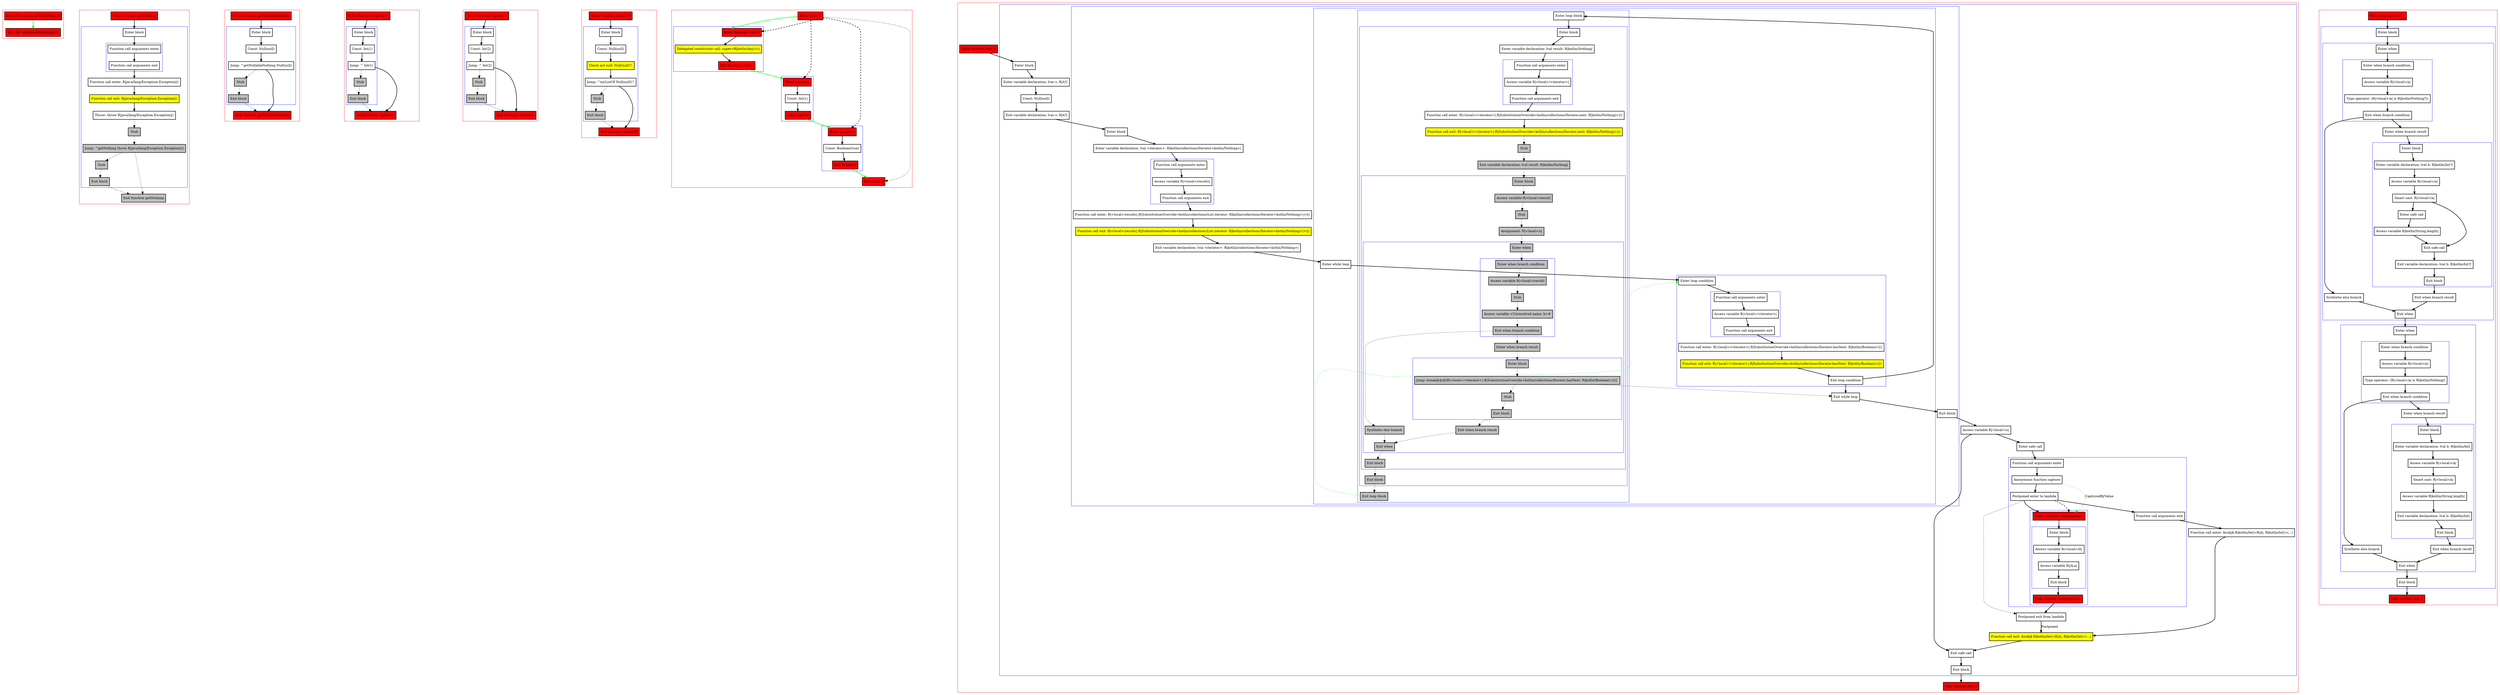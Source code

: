 digraph smartcastToNothing_kt {
    graph [nodesep=3]
    node [shape=box penwidth=2]
    edge [penwidth=2]

    subgraph cluster_0 {
        color=red
        0 [label="Enter file smartcastToNothing.kt" style="filled" fillcolor=red];
        1 [label="Exit file smartcastToNothing.kt" style="filled" fillcolor=red];
    }
    0 -> {1} [color=green];

    subgraph cluster_1 {
        color=red
        2 [label="Enter function getNothing" style="filled" fillcolor=red];
        subgraph cluster_2 {
            color=blue
            3 [label="Enter block"];
            subgraph cluster_3 {
                color=blue
                4 [label="Function call arguments enter"];
                5 [label="Function call arguments exit"];
            }
            6 [label="Function call enter: R|java/lang/Exception.Exception|()"];
            7 [label="Function call exit: R|java/lang/Exception.Exception|()" style="filled" fillcolor=yellow];
            8 [label="Throw: throw R|java/lang/Exception.Exception|()"];
            9 [label="Stub" style="filled" fillcolor=gray];
            10 [label="Jump: ^getNothing throw R|java/lang/Exception.Exception|()" style="filled" fillcolor=gray];
            11 [label="Stub" style="filled" fillcolor=gray];
            12 [label="Exit block" style="filled" fillcolor=gray];
        }
        13 [label="Exit function getNothing" style="filled" fillcolor=gray];
    }
    2 -> {3};
    3 -> {4};
    4 -> {5};
    5 -> {6};
    6 -> {7};
    7 -> {8};
    8 -> {9} [style=dotted];
    9 -> {10} [style=dotted];
    10 -> {11 13} [style=dotted];
    11 -> {12} [style=dotted];
    12 -> {13} [style=dotted];

    subgraph cluster_4 {
        color=red
        14 [label="Enter function getNullableNothing" style="filled" fillcolor=red];
        subgraph cluster_5 {
            color=blue
            15 [label="Enter block"];
            16 [label="Const: Null(null)"];
            17 [label="Jump: ^getNullableNothing Null(null)"];
            18 [label="Stub" style="filled" fillcolor=gray];
            19 [label="Exit block" style="filled" fillcolor=gray];
        }
        20 [label="Exit function getNullableNothing" style="filled" fillcolor=red];
    }
    14 -> {15};
    15 -> {16};
    16 -> {17};
    17 -> {20};
    17 -> {18} [style=dotted];
    18 -> {19} [style=dotted];
    19 -> {20} [style=dotted];

    subgraph cluster_6 {
        color=red
        21 [label="Enter function <getter>" style="filled" fillcolor=red];
        subgraph cluster_7 {
            color=blue
            22 [label="Enter block"];
            23 [label="Const: Int(1)"];
            24 [label="Jump: ^ Int(1)"];
            25 [label="Stub" style="filled" fillcolor=gray];
            26 [label="Exit block" style="filled" fillcolor=gray];
        }
        27 [label="Exit function <getter>" style="filled" fillcolor=red];
    }
    21 -> {22};
    22 -> {23};
    23 -> {24};
    24 -> {27};
    24 -> {25} [style=dotted];
    25 -> {26} [style=dotted];
    26 -> {27} [style=dotted];

    subgraph cluster_8 {
        color=red
        28 [label="Enter function <getter>" style="filled" fillcolor=red];
        subgraph cluster_9 {
            color=blue
            29 [label="Enter block"];
            30 [label="Const: Int(2)"];
            31 [label="Jump: ^ Int(2)"];
            32 [label="Stub" style="filled" fillcolor=gray];
            33 [label="Exit block" style="filled" fillcolor=gray];
        }
        34 [label="Exit function <getter>" style="filled" fillcolor=red];
    }
    28 -> {29};
    29 -> {30};
    30 -> {31};
    31 -> {34};
    31 -> {32} [style=dotted];
    32 -> {33} [style=dotted];
    33 -> {34} [style=dotted];

    subgraph cluster_10 {
        color=red
        35 [label="Enter function myListOf" style="filled" fillcolor=red];
        subgraph cluster_11 {
            color=blue
            36 [label="Enter block"];
            37 [label="Const: Null(null)"];
            38 [label="Check not null: Null(null)!!" style="filled" fillcolor=yellow];
            39 [label="Jump: ^myListOf Null(null)!!"];
            40 [label="Stub" style="filled" fillcolor=gray];
            41 [label="Exit block" style="filled" fillcolor=gray];
        }
        42 [label="Exit function myListOf" style="filled" fillcolor=red];
    }
    35 -> {36};
    36 -> {37};
    37 -> {38};
    38 -> {39};
    39 -> {42};
    39 -> {40} [style=dotted];
    40 -> {41} [style=dotted];
    41 -> {42} [style=dotted];

    subgraph cluster_12 {
        color=red
        43 [label="Enter class A" style="filled" fillcolor=red];
        subgraph cluster_13 {
            color=blue
            44 [label="Enter function <init>" style="filled" fillcolor=red];
            45 [label="Delegated constructor call: super<R|kotlin/Any|>()" style="filled" fillcolor=yellow];
            46 [label="Exit function <init>" style="filled" fillcolor=red];
        }
        subgraph cluster_14 {
            color=blue
            47 [label="Enter property" style="filled" fillcolor=red];
            48 [label="Const: Int(1)"];
            49 [label="Exit property" style="filled" fillcolor=red];
        }
        subgraph cluster_15 {
            color=blue
            50 [label="Enter property" style="filled" fillcolor=red];
            51 [label="Const: Boolean(true)"];
            52 [label="Exit property" style="filled" fillcolor=red];
        }
        53 [label="Exit class A" style="filled" fillcolor=red];
    }
    43 -> {44} [color=green];
    43 -> {53} [style=dotted];
    43 -> {44 47 50} [style=dashed];
    44 -> {45};
    45 -> {46};
    46 -> {47} [color=green];
    47 -> {48};
    48 -> {49};
    49 -> {50} [color=green];
    50 -> {51};
    51 -> {52};
    52 -> {53} [color=green];

    subgraph cluster_16 {
        color=red
        54 [label="Enter function test_0" style="filled" fillcolor=red];
        subgraph cluster_17 {
            color=blue
            55 [label="Enter block"];
            56 [label="Enter variable declaration: lvar s: R|A?|"];
            57 [label="Const: Null(null)"];
            58 [label="Exit variable declaration: lvar s: R|A?|"];
            subgraph cluster_18 {
                color=blue
                59 [label="Enter block"];
                60 [label="Enter variable declaration: lval <iterator>: R|kotlin/collections/Iterator<kotlin/Nothing>|"];
                subgraph cluster_19 {
                    color=blue
                    61 [label="Function call arguments enter"];
                    62 [label="Access variable R|<local>/results|"];
                    63 [label="Function call arguments exit"];
                }
                64 [label="Function call enter: R|<local>/results|.R|SubstitutionOverride<kotlin/collections/List.iterator: R|kotlin/collections/Iterator<kotlin/Nothing>|>|()"];
                65 [label="Function call exit: R|<local>/results|.R|SubstitutionOverride<kotlin/collections/List.iterator: R|kotlin/collections/Iterator<kotlin/Nothing>|>|()" style="filled" fillcolor=yellow];
                66 [label="Exit variable declaration: lval <iterator>: R|kotlin/collections/Iterator<kotlin/Nothing>|"];
                subgraph cluster_20 {
                    color=blue
                    67 [label="Enter while loop"];
                    subgraph cluster_21 {
                        color=blue
                        68 [label="Enter loop condition"];
                        subgraph cluster_22 {
                            color=blue
                            69 [label="Function call arguments enter"];
                            70 [label="Access variable R|<local>/<iterator>|"];
                            71 [label="Function call arguments exit"];
                        }
                        72 [label="Function call enter: R|<local>/<iterator>|.R|SubstitutionOverride<kotlin/collections/Iterator.hasNext: R|kotlin/Boolean|>|()"];
                        73 [label="Function call exit: R|<local>/<iterator>|.R|SubstitutionOverride<kotlin/collections/Iterator.hasNext: R|kotlin/Boolean|>|()" style="filled" fillcolor=yellow];
                        74 [label="Exit loop condition"];
                    }
                    subgraph cluster_23 {
                        color=blue
                        75 [label="Enter loop block"];
                        subgraph cluster_24 {
                            color=blue
                            76 [label="Enter block"];
                            77 [label="Enter variable declaration: lval result: R|kotlin/Nothing|"];
                            subgraph cluster_25 {
                                color=blue
                                78 [label="Function call arguments enter"];
                                79 [label="Access variable R|<local>/<iterator>|"];
                                80 [label="Function call arguments exit"];
                            }
                            81 [label="Function call enter: R|<local>/<iterator>|.R|SubstitutionOverride<kotlin/collections/Iterator.next: R|kotlin/Nothing|>|()"];
                            82 [label="Function call exit: R|<local>/<iterator>|.R|SubstitutionOverride<kotlin/collections/Iterator.next: R|kotlin/Nothing|>|()" style="filled" fillcolor=yellow];
                            83 [label="Stub" style="filled" fillcolor=gray];
                            84 [label="Exit variable declaration: lval result: R|kotlin/Nothing|" style="filled" fillcolor=gray];
                            subgraph cluster_26 {
                                color=blue
                                85 [label="Enter block" style="filled" fillcolor=gray];
                                86 [label="Access variable R|<local>/result|" style="filled" fillcolor=gray];
                                87 [label="Stub" style="filled" fillcolor=gray];
                                88 [label="Assignment: R|<local>/s|" style="filled" fillcolor=gray];
                                subgraph cluster_27 {
                                    color=blue
                                    89 [label="Enter when" style="filled" fillcolor=gray];
                                    subgraph cluster_28 {
                                        color=blue
                                        90 [label="Enter when branch condition " style="filled" fillcolor=gray];
                                        91 [label="Access variable R|<local>/result|" style="filled" fillcolor=gray];
                                        92 [label="Stub" style="filled" fillcolor=gray];
                                        93 [label="Access variable <Unresolved name: b>#" style="filled" fillcolor=gray];
                                        94 [label="Exit when branch condition" style="filled" fillcolor=gray];
                                    }
                                    95 [label="Synthetic else branch" style="filled" fillcolor=gray];
                                    96 [label="Enter when branch result" style="filled" fillcolor=gray];
                                    subgraph cluster_29 {
                                        color=blue
                                        97 [label="Enter block" style="filled" fillcolor=gray];
                                        98 [label="Jump: break@@@[R|<local>/<iterator>|.R|SubstitutionOverride<kotlin/collections/Iterator.hasNext: R|kotlin/Boolean|>|()] " style="filled" fillcolor=gray];
                                        99 [label="Stub" style="filled" fillcolor=gray];
                                        100 [label="Exit block" style="filled" fillcolor=gray];
                                    }
                                    101 [label="Exit when branch result" style="filled" fillcolor=gray];
                                    102 [label="Exit when" style="filled" fillcolor=gray];
                                }
                                103 [label="Exit block" style="filled" fillcolor=gray];
                            }
                            104 [label="Exit block" style="filled" fillcolor=gray];
                        }
                        105 [label="Exit loop block" style="filled" fillcolor=gray];
                    }
                    106 [label="Exit while loop"];
                }
                107 [label="Exit block"];
            }
            108 [label="Access variable R|<local>/s|"];
            109 [label="Enter safe call"];
            subgraph cluster_30 {
                color=blue
                110 [label="Function call arguments enter"];
                111 [label="Anonymous function capture"];
                112 [label="Postponed enter to lambda"];
                subgraph cluster_31 {
                    color=blue
                    113 [label="Enter function <anonymous>" style="filled" fillcolor=red];
                    subgraph cluster_32 {
                        color=blue
                        114 [label="Enter block"];
                        115 [label="Access variable R|<local>/it|"];
                        116 [label="Access variable R|/A.a|"];
                        117 [label="Exit block"];
                    }
                    118 [label="Exit function <anonymous>" style="filled" fillcolor=red];
                }
                119 [label="Function call arguments exit"];
            }
            120 [label="Function call enter: $subj$.R|kotlin/let|<R|A|, R|kotlin/Int|>(...)"];
            121 [label="Postponed exit from lambda"];
            122 [label="Function call exit: $subj$.R|kotlin/let|<R|A|, R|kotlin/Int|>(...)" style="filled" fillcolor=yellow];
            123 [label="Exit safe call"];
            124 [label="Exit block"];
        }
        125 [label="Exit function test_0" style="filled" fillcolor=red];
    }
    54 -> {55};
    55 -> {56};
    56 -> {57};
    57 -> {58};
    58 -> {59};
    59 -> {60};
    60 -> {61};
    61 -> {62};
    62 -> {63};
    63 -> {64};
    64 -> {65};
    65 -> {66};
    66 -> {67};
    67 -> {68};
    68 -> {69};
    69 -> {70};
    70 -> {71};
    71 -> {72};
    72 -> {73};
    73 -> {74};
    74 -> {75 106};
    75 -> {76};
    76 -> {77};
    77 -> {78};
    78 -> {79};
    79 -> {80};
    80 -> {81};
    81 -> {82};
    82 -> {83} [style=dotted];
    83 -> {84} [style=dotted];
    84 -> {85} [style=dotted];
    85 -> {86} [style=dotted];
    86 -> {87} [style=dotted];
    87 -> {88} [style=dotted];
    88 -> {89} [style=dotted];
    89 -> {90} [style=dotted];
    90 -> {91} [style=dotted];
    91 -> {92} [style=dotted];
    92 -> {93} [style=dotted];
    93 -> {94} [style=dotted];
    94 -> {95 96} [style=dotted];
    95 -> {102} [style=dotted];
    96 -> {97} [style=dotted];
    97 -> {98} [style=dotted];
    98 -> {99 106} [style=dotted];
    99 -> {100} [style=dotted];
    100 -> {101} [style=dotted];
    101 -> {102} [style=dotted];
    102 -> {103} [style=dotted];
    103 -> {104} [style=dotted];
    104 -> {105} [style=dotted];
    105 -> {68} [color=green style=dotted];
    106 -> {107};
    107 -> {108};
    108 -> {109 123};
    109 -> {110};
    110 -> {111};
    111 -> {112};
    111 -> {113} [color=green style=dotted label="CapturedByValue"];
    112 -> {113 119};
    112 -> {121} [style=dotted];
    112 -> {113} [style=dashed];
    113 -> {114};
    114 -> {115};
    115 -> {116};
    116 -> {117};
    117 -> {118};
    118 -> {121};
    119 -> {120};
    120 -> {122};
    121 -> {122} [label="Postponed"];
    122 -> {123};
    123 -> {124};
    124 -> {125};

    subgraph cluster_33 {
        color=red
        126 [label="Enter function test_1" style="filled" fillcolor=red];
        subgraph cluster_34 {
            color=blue
            127 [label="Enter block"];
            subgraph cluster_35 {
                color=blue
                128 [label="Enter when"];
                subgraph cluster_36 {
                    color=blue
                    129 [label="Enter when branch condition "];
                    130 [label="Access variable R|<local>/a|"];
                    131 [label="Type operator: (R|<local>/a| is R|kotlin/Nothing?|)"];
                    132 [label="Exit when branch condition"];
                }
                133 [label="Synthetic else branch"];
                134 [label="Enter when branch result"];
                subgraph cluster_37 {
                    color=blue
                    135 [label="Enter block"];
                    136 [label="Enter variable declaration: lval b: R|kotlin/Int?|"];
                    137 [label="Access variable R|<local>/a|"];
                    138 [label="Smart cast: R|<local>/a|"];
                    139 [label="Enter safe call"];
                    140 [label="Access variable R|kotlin/String.length|"];
                    141 [label="Exit safe call"];
                    142 [label="Exit variable declaration: lval b: R|kotlin/Int?|"];
                    143 [label="Exit block"];
                }
                144 [label="Exit when branch result"];
                145 [label="Exit when"];
            }
            subgraph cluster_38 {
                color=blue
                146 [label="Enter when"];
                subgraph cluster_39 {
                    color=blue
                    147 [label="Enter when branch condition "];
                    148 [label="Access variable R|<local>/a|"];
                    149 [label="Type operator: (R|<local>/a| is R|kotlin/Nothing|)"];
                    150 [label="Exit when branch condition"];
                }
                151 [label="Synthetic else branch"];
                152 [label="Enter when branch result"];
                subgraph cluster_40 {
                    color=blue
                    153 [label="Enter block"];
                    154 [label="Enter variable declaration: lval b: R|kotlin/Int|"];
                    155 [label="Access variable R|<local>/a|"];
                    156 [label="Smart cast: R|<local>/a|"];
                    157 [label="Access variable R|kotlin/String.length|"];
                    158 [label="Exit variable declaration: lval b: R|kotlin/Int|"];
                    159 [label="Exit block"];
                }
                160 [label="Exit when branch result"];
                161 [label="Exit when"];
            }
            162 [label="Exit block"];
        }
        163 [label="Exit function test_1" style="filled" fillcolor=red];
    }
    126 -> {127};
    127 -> {128};
    128 -> {129};
    129 -> {130};
    130 -> {131};
    131 -> {132};
    132 -> {133 134};
    133 -> {145};
    134 -> {135};
    135 -> {136};
    136 -> {137};
    137 -> {138};
    138 -> {139 141};
    139 -> {140};
    140 -> {141};
    141 -> {142};
    142 -> {143};
    143 -> {144};
    144 -> {145};
    145 -> {146};
    146 -> {147};
    147 -> {148};
    148 -> {149};
    149 -> {150};
    150 -> {151 152};
    151 -> {161};
    152 -> {153};
    153 -> {154};
    154 -> {155};
    155 -> {156};
    156 -> {157};
    157 -> {158};
    158 -> {159};
    159 -> {160};
    160 -> {161};
    161 -> {162};
    162 -> {163};

}
